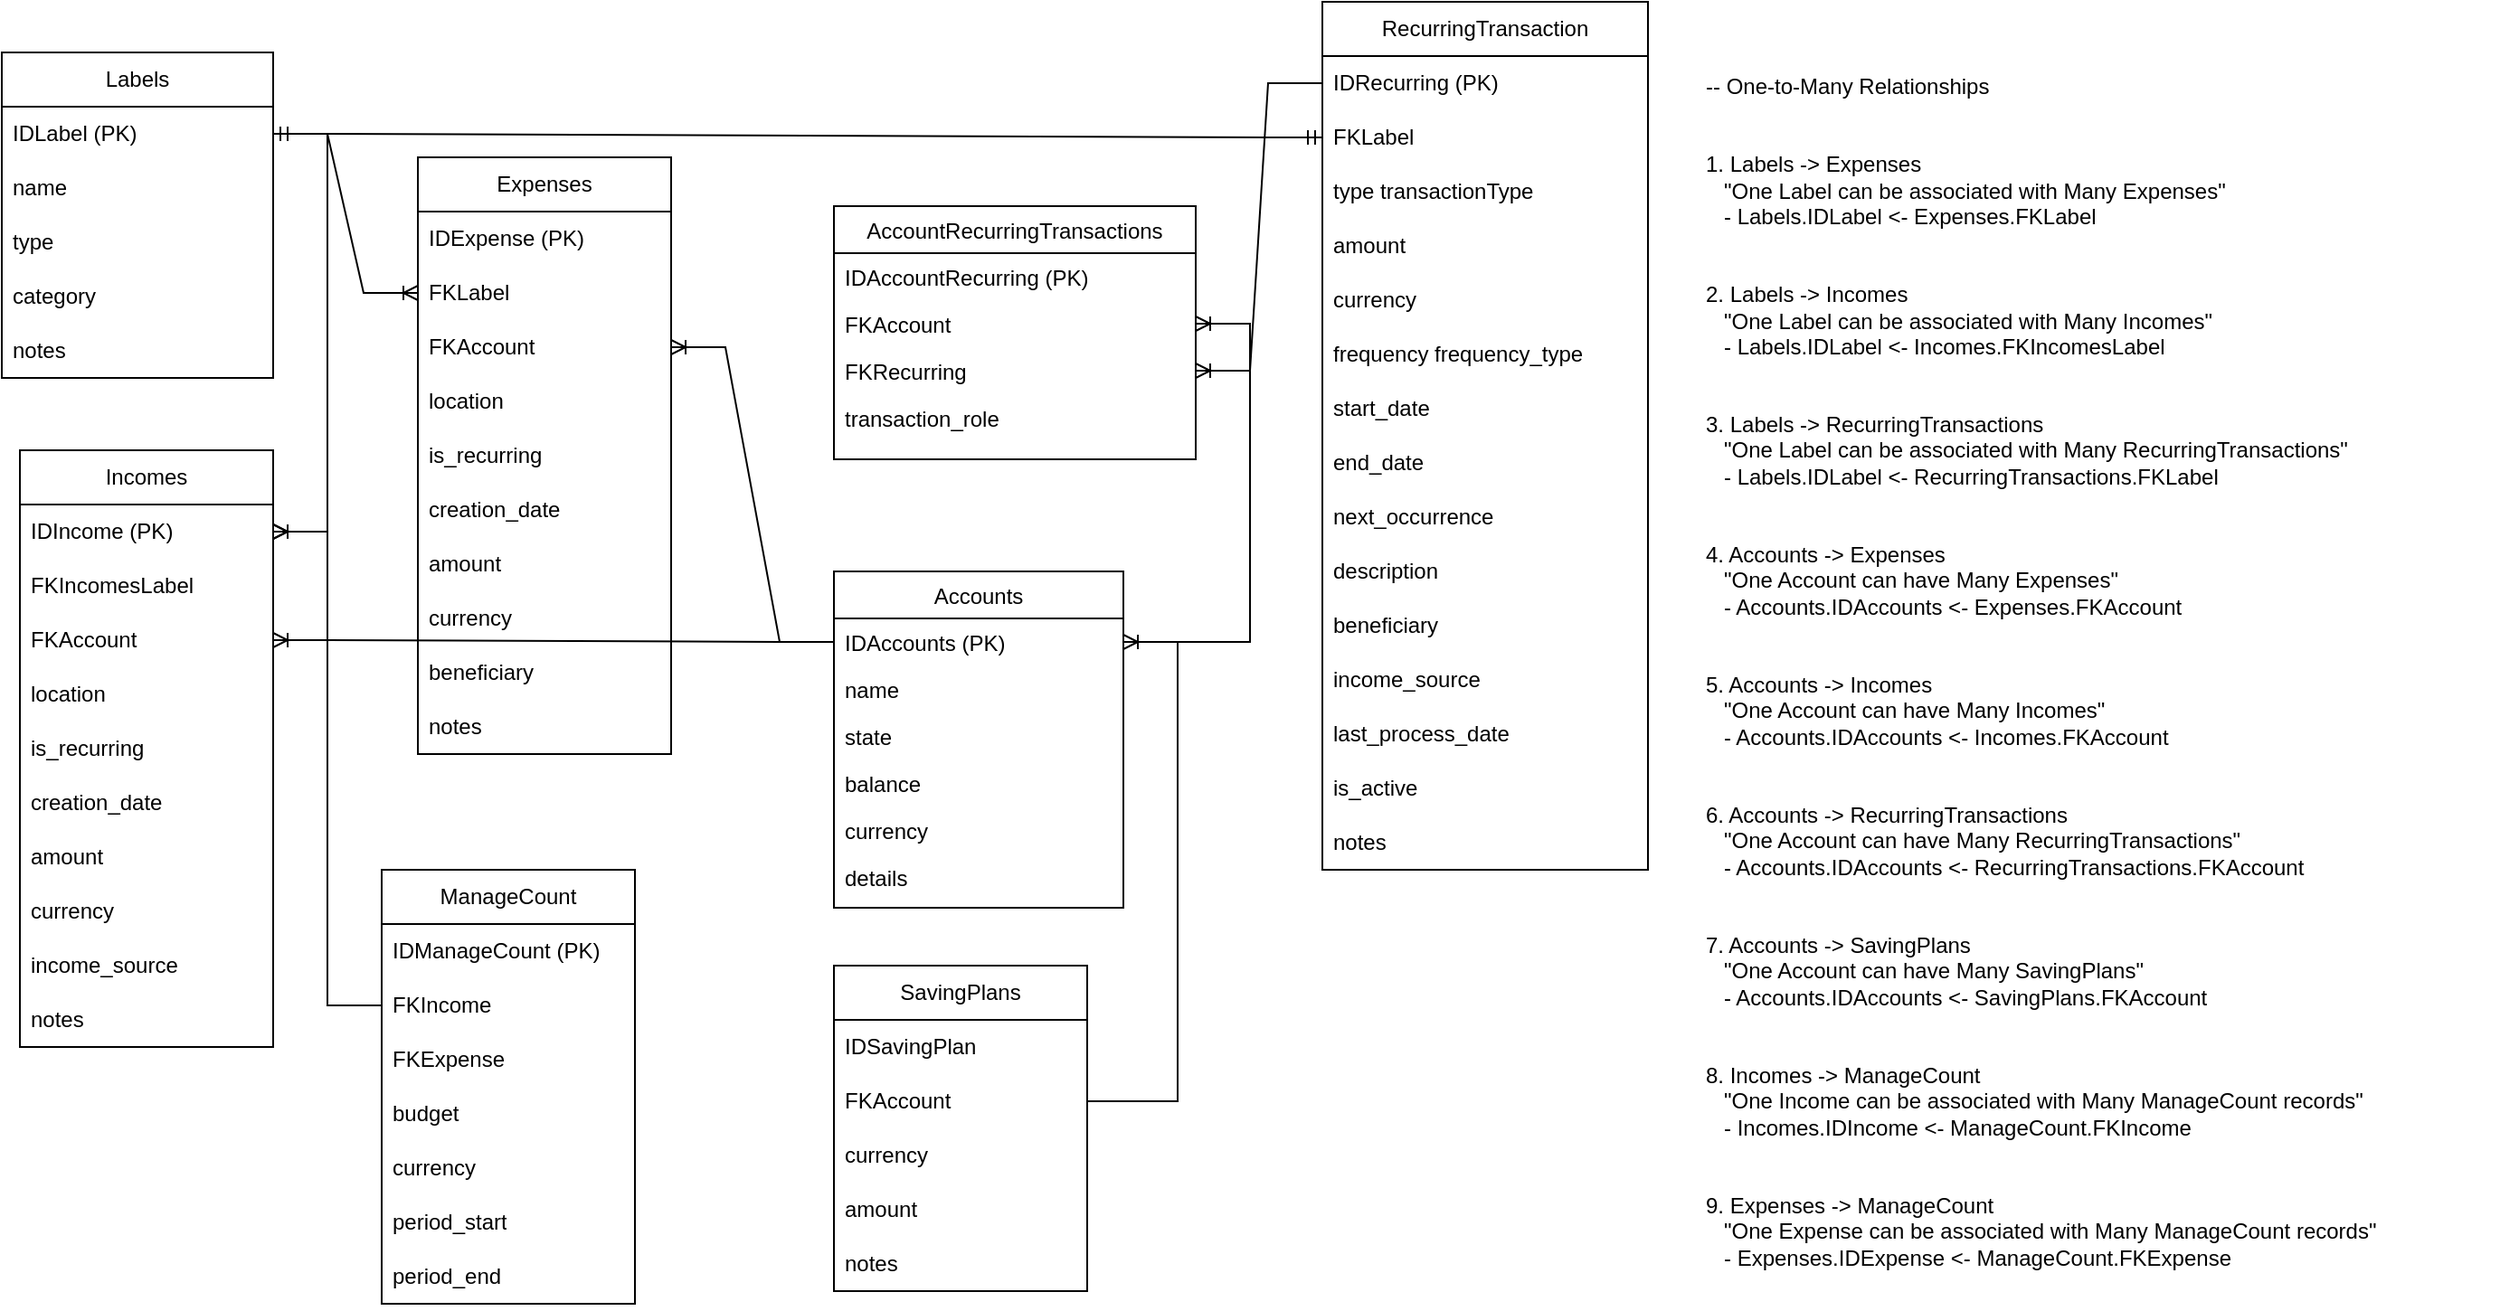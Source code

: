 <mxfile version="24.7.17">
  <diagram id="C5RBs43oDa-KdzZeNtuy" name="Page-1">
    <mxGraphModel dx="1050" dy="963" grid="1" gridSize="10" guides="1" tooltips="1" connect="1" arrows="1" fold="1" page="1" pageScale="1" pageWidth="827" pageHeight="1169" math="0" shadow="0">
      <root>
        <mxCell id="WIyWlLk6GJQsqaUBKTNV-0" />
        <mxCell id="WIyWlLk6GJQsqaUBKTNV-1" parent="WIyWlLk6GJQsqaUBKTNV-0" />
        <mxCell id="1YbCPaxNM7bPQYio5_s0-0" value="Accounts" style="swimlane;fontStyle=0;align=center;verticalAlign=top;childLayout=stackLayout;horizontal=1;startSize=26;horizontalStack=0;resizeParent=1;resizeLast=0;collapsible=1;marginBottom=0;rounded=0;shadow=0;strokeWidth=1;" parent="WIyWlLk6GJQsqaUBKTNV-1" vertex="1">
          <mxGeometry x="490" y="322" width="160" height="186" as="geometry">
            <mxRectangle x="550" y="140" width="160" height="26" as="alternateBounds" />
          </mxGeometry>
        </mxCell>
        <mxCell id="1YbCPaxNM7bPQYio5_s0-1" value="IDAccounts (PK)" style="text;align=left;verticalAlign=top;spacingLeft=4;spacingRight=4;overflow=hidden;rotatable=0;points=[[0,0.5],[1,0.5]];portConstraint=eastwest;" parent="1YbCPaxNM7bPQYio5_s0-0" vertex="1">
          <mxGeometry y="26" width="160" height="26" as="geometry" />
        </mxCell>
        <mxCell id="1YbCPaxNM7bPQYio5_s0-2" value="name &#xa;" style="text;align=left;verticalAlign=top;spacingLeft=4;spacingRight=4;overflow=hidden;rotatable=0;points=[[0,0.5],[1,0.5]];portConstraint=eastwest;rounded=0;shadow=0;html=0;" parent="1YbCPaxNM7bPQYio5_s0-0" vertex="1">
          <mxGeometry y="52" width="160" height="26" as="geometry" />
        </mxCell>
        <mxCell id="1YbCPaxNM7bPQYio5_s0-3" value="state&#xa;" style="text;align=left;verticalAlign=top;spacingLeft=4;spacingRight=4;overflow=hidden;rotatable=0;points=[[0,0.5],[1,0.5]];portConstraint=eastwest;rounded=0;shadow=0;html=0;" parent="1YbCPaxNM7bPQYio5_s0-0" vertex="1">
          <mxGeometry y="78" width="160" height="26" as="geometry" />
        </mxCell>
        <mxCell id="1YbCPaxNM7bPQYio5_s0-4" value="balance" style="text;align=left;verticalAlign=top;spacingLeft=4;spacingRight=4;overflow=hidden;rotatable=0;points=[[0,0.5],[1,0.5]];portConstraint=eastwest;rounded=0;shadow=0;html=0;" parent="1YbCPaxNM7bPQYio5_s0-0" vertex="1">
          <mxGeometry y="104" width="160" height="26" as="geometry" />
        </mxCell>
        <mxCell id="3QEHljotQlAHYrVk6Wl2-0" value="currency" style="text;align=left;verticalAlign=top;spacingLeft=4;spacingRight=4;overflow=hidden;rotatable=0;points=[[0,0.5],[1,0.5]];portConstraint=eastwest;rounded=0;shadow=0;html=0;" parent="1YbCPaxNM7bPQYio5_s0-0" vertex="1">
          <mxGeometry y="130" width="160" height="26" as="geometry" />
        </mxCell>
        <mxCell id="4RHwShiR7qq2Up3_-nGT-5" value="details" style="text;align=left;verticalAlign=top;spacingLeft=4;spacingRight=4;overflow=hidden;rotatable=0;points=[[0,0.5],[1,0.5]];portConstraint=eastwest;rounded=0;shadow=0;html=0;" parent="1YbCPaxNM7bPQYio5_s0-0" vertex="1">
          <mxGeometry y="156" width="160" height="30" as="geometry" />
        </mxCell>
        <mxCell id="1YbCPaxNM7bPQYio5_s0-28" value="Incomes" style="swimlane;fontStyle=0;childLayout=stackLayout;horizontal=1;startSize=30;horizontalStack=0;resizeParent=1;resizeParentMax=0;resizeLast=0;collapsible=1;marginBottom=0;whiteSpace=wrap;html=1;" parent="WIyWlLk6GJQsqaUBKTNV-1" vertex="1">
          <mxGeometry x="40" y="255" width="140" height="330" as="geometry" />
        </mxCell>
        <mxCell id="1YbCPaxNM7bPQYio5_s0-29" value="IDIncome (PK)" style="text;strokeColor=none;fillColor=none;align=left;verticalAlign=middle;spacingLeft=4;spacingRight=4;overflow=hidden;points=[[0,0.5],[1,0.5]];portConstraint=eastwest;rotatable=0;whiteSpace=wrap;html=1;" parent="1YbCPaxNM7bPQYio5_s0-28" vertex="1">
          <mxGeometry y="30" width="140" height="30" as="geometry" />
        </mxCell>
        <mxCell id="1YbCPaxNM7bPQYio5_s0-30" value="FKIncomesLabel" style="text;strokeColor=none;fillColor=none;align=left;verticalAlign=middle;spacingLeft=4;spacingRight=4;overflow=hidden;points=[[0,0.5],[1,0.5]];portConstraint=eastwest;rotatable=0;whiteSpace=wrap;html=1;" parent="1YbCPaxNM7bPQYio5_s0-28" vertex="1">
          <mxGeometry y="60" width="140" height="30" as="geometry" />
        </mxCell>
        <mxCell id="4RHwShiR7qq2Up3_-nGT-43" value="FKAccount" style="text;strokeColor=none;fillColor=none;align=left;verticalAlign=middle;spacingLeft=4;spacingRight=4;overflow=hidden;points=[[0,0.5],[1,0.5]];portConstraint=eastwest;rotatable=0;whiteSpace=wrap;html=1;" parent="1YbCPaxNM7bPQYio5_s0-28" vertex="1">
          <mxGeometry y="90" width="140" height="30" as="geometry" />
        </mxCell>
        <mxCell id="3QEHljotQlAHYrVk6Wl2-8" value="location" style="text;strokeColor=none;fillColor=none;align=left;verticalAlign=middle;spacingLeft=4;spacingRight=4;overflow=hidden;points=[[0,0.5],[1,0.5]];portConstraint=eastwest;rotatable=0;whiteSpace=wrap;html=1;" parent="1YbCPaxNM7bPQYio5_s0-28" vertex="1">
          <mxGeometry y="120" width="140" height="30" as="geometry" />
        </mxCell>
        <mxCell id="3QEHljotQlAHYrVk6Wl2-7" value="is_recurring" style="text;strokeColor=none;fillColor=none;align=left;verticalAlign=middle;spacingLeft=4;spacingRight=4;overflow=hidden;points=[[0,0.5],[1,0.5]];portConstraint=eastwest;rotatable=0;whiteSpace=wrap;html=1;" parent="1YbCPaxNM7bPQYio5_s0-28" vertex="1">
          <mxGeometry y="150" width="140" height="30" as="geometry" />
        </mxCell>
        <mxCell id="3QEHljotQlAHYrVk6Wl2-6" value="creation_date" style="text;strokeColor=none;fillColor=none;align=left;verticalAlign=middle;spacingLeft=4;spacingRight=4;overflow=hidden;points=[[0,0.5],[1,0.5]];portConstraint=eastwest;rotatable=0;whiteSpace=wrap;html=1;" parent="1YbCPaxNM7bPQYio5_s0-28" vertex="1">
          <mxGeometry y="180" width="140" height="30" as="geometry" />
        </mxCell>
        <mxCell id="3QEHljotQlAHYrVk6Wl2-5" value="amount" style="text;strokeColor=none;fillColor=none;align=left;verticalAlign=middle;spacingLeft=4;spacingRight=4;overflow=hidden;points=[[0,0.5],[1,0.5]];portConstraint=eastwest;rotatable=0;whiteSpace=wrap;html=1;" parent="1YbCPaxNM7bPQYio5_s0-28" vertex="1">
          <mxGeometry y="210" width="140" height="30" as="geometry" />
        </mxCell>
        <mxCell id="wKaTw_7jVbPAjshS05BE-5" value="currency" style="text;strokeColor=none;fillColor=none;align=left;verticalAlign=middle;spacingLeft=4;spacingRight=4;overflow=hidden;points=[[0,0.5],[1,0.5]];portConstraint=eastwest;rotatable=0;whiteSpace=wrap;html=1;" parent="1YbCPaxNM7bPQYio5_s0-28" vertex="1">
          <mxGeometry y="240" width="140" height="30" as="geometry" />
        </mxCell>
        <mxCell id="4RHwShiR7qq2Up3_-nGT-36" value="income_source" style="text;strokeColor=none;fillColor=none;align=left;verticalAlign=middle;spacingLeft=4;spacingRight=4;overflow=hidden;points=[[0,0.5],[1,0.5]];portConstraint=eastwest;rotatable=0;whiteSpace=wrap;html=1;" parent="1YbCPaxNM7bPQYio5_s0-28" vertex="1">
          <mxGeometry y="270" width="140" height="30" as="geometry" />
        </mxCell>
        <mxCell id="4RHwShiR7qq2Up3_-nGT-19" value="notes" style="text;strokeColor=none;fillColor=none;align=left;verticalAlign=middle;spacingLeft=4;spacingRight=4;overflow=hidden;points=[[0,0.5],[1,0.5]];portConstraint=eastwest;rotatable=0;whiteSpace=wrap;html=1;" parent="1YbCPaxNM7bPQYio5_s0-28" vertex="1">
          <mxGeometry y="300" width="140" height="30" as="geometry" />
        </mxCell>
        <mxCell id="1YbCPaxNM7bPQYio5_s0-36" value="SavingPlans" style="swimlane;fontStyle=0;childLayout=stackLayout;horizontal=1;startSize=30;horizontalStack=0;resizeParent=1;resizeParentMax=0;resizeLast=0;collapsible=1;marginBottom=0;whiteSpace=wrap;html=1;" parent="WIyWlLk6GJQsqaUBKTNV-1" vertex="1">
          <mxGeometry x="490" y="540" width="140" height="180" as="geometry" />
        </mxCell>
        <mxCell id="1YbCPaxNM7bPQYio5_s0-37" value="IDSavingPlan" style="text;strokeColor=none;fillColor=none;align=left;verticalAlign=middle;spacingLeft=4;spacingRight=4;overflow=hidden;points=[[0,0.5],[1,0.5]];portConstraint=eastwest;rotatable=0;whiteSpace=wrap;html=1;" parent="1YbCPaxNM7bPQYio5_s0-36" vertex="1">
          <mxGeometry y="30" width="140" height="30" as="geometry" />
        </mxCell>
        <mxCell id="1YbCPaxNM7bPQYio5_s0-38" value="FKAccount" style="text;strokeColor=none;fillColor=none;align=left;verticalAlign=middle;spacingLeft=4;spacingRight=4;overflow=hidden;points=[[0,0.5],[1,0.5]];portConstraint=eastwest;rotatable=0;whiteSpace=wrap;html=1;" parent="1YbCPaxNM7bPQYio5_s0-36" vertex="1">
          <mxGeometry y="60" width="140" height="30" as="geometry" />
        </mxCell>
        <mxCell id="wKaTw_7jVbPAjshS05BE-4" value="currency" style="text;strokeColor=none;fillColor=none;align=left;verticalAlign=middle;spacingLeft=4;spacingRight=4;overflow=hidden;points=[[0,0.5],[1,0.5]];portConstraint=eastwest;rotatable=0;whiteSpace=wrap;html=1;" parent="1YbCPaxNM7bPQYio5_s0-36" vertex="1">
          <mxGeometry y="90" width="140" height="30" as="geometry" />
        </mxCell>
        <mxCell id="1YbCPaxNM7bPQYio5_s0-39" value="amount" style="text;strokeColor=none;fillColor=none;align=left;verticalAlign=middle;spacingLeft=4;spacingRight=4;overflow=hidden;points=[[0,0.5],[1,0.5]];portConstraint=eastwest;rotatable=0;whiteSpace=wrap;html=1;" parent="1YbCPaxNM7bPQYio5_s0-36" vertex="1">
          <mxGeometry y="120" width="140" height="30" as="geometry" />
        </mxCell>
        <mxCell id="4RHwShiR7qq2Up3_-nGT-25" value="notes" style="text;strokeColor=none;fillColor=none;align=left;verticalAlign=middle;spacingLeft=4;spacingRight=4;overflow=hidden;points=[[0,0.5],[1,0.5]];portConstraint=eastwest;rotatable=0;whiteSpace=wrap;html=1;" parent="1YbCPaxNM7bPQYio5_s0-36" vertex="1">
          <mxGeometry y="150" width="140" height="30" as="geometry" />
        </mxCell>
        <mxCell id="1YbCPaxNM7bPQYio5_s0-41" value="ManageCount" style="swimlane;fontStyle=0;childLayout=stackLayout;horizontal=1;startSize=30;horizontalStack=0;resizeParent=1;resizeParentMax=0;resizeLast=0;collapsible=1;marginBottom=0;whiteSpace=wrap;html=1;" parent="WIyWlLk6GJQsqaUBKTNV-1" vertex="1">
          <mxGeometry x="240" y="487" width="140" height="240" as="geometry" />
        </mxCell>
        <mxCell id="4RHwShiR7qq2Up3_-nGT-37" value="IDManageCount (PK)" style="text;strokeColor=none;fillColor=none;align=left;verticalAlign=middle;spacingLeft=4;spacingRight=4;overflow=hidden;points=[[0,0.5],[1,0.5]];portConstraint=eastwest;rotatable=0;whiteSpace=wrap;html=1;" parent="1YbCPaxNM7bPQYio5_s0-41" vertex="1">
          <mxGeometry y="30" width="140" height="30" as="geometry" />
        </mxCell>
        <mxCell id="1YbCPaxNM7bPQYio5_s0-42" value="FKIncome" style="text;strokeColor=none;fillColor=none;align=left;verticalAlign=middle;spacingLeft=4;spacingRight=4;overflow=hidden;points=[[0,0.5],[1,0.5]];portConstraint=eastwest;rotatable=0;whiteSpace=wrap;html=1;" parent="1YbCPaxNM7bPQYio5_s0-41" vertex="1">
          <mxGeometry y="60" width="140" height="30" as="geometry" />
        </mxCell>
        <mxCell id="1YbCPaxNM7bPQYio5_s0-43" value="FKExpense" style="text;strokeColor=none;fillColor=none;align=left;verticalAlign=middle;spacingLeft=4;spacingRight=4;overflow=hidden;points=[[0,0.5],[1,0.5]];portConstraint=eastwest;rotatable=0;whiteSpace=wrap;html=1;" parent="1YbCPaxNM7bPQYio5_s0-41" vertex="1">
          <mxGeometry y="90" width="140" height="30" as="geometry" />
        </mxCell>
        <mxCell id="1YbCPaxNM7bPQYio5_s0-44" value="budget" style="text;strokeColor=none;fillColor=none;align=left;verticalAlign=middle;spacingLeft=4;spacingRight=4;overflow=hidden;points=[[0,0.5],[1,0.5]];portConstraint=eastwest;rotatable=0;whiteSpace=wrap;html=1;" parent="1YbCPaxNM7bPQYio5_s0-41" vertex="1">
          <mxGeometry y="120" width="140" height="30" as="geometry" />
        </mxCell>
        <mxCell id="wKaTw_7jVbPAjshS05BE-3" value="currency" style="text;strokeColor=none;fillColor=none;align=left;verticalAlign=middle;spacingLeft=4;spacingRight=4;overflow=hidden;points=[[0,0.5],[1,0.5]];portConstraint=eastwest;rotatable=0;whiteSpace=wrap;html=1;" parent="1YbCPaxNM7bPQYio5_s0-41" vertex="1">
          <mxGeometry y="150" width="140" height="30" as="geometry" />
        </mxCell>
        <mxCell id="3QEHljotQlAHYrVk6Wl2-3" value="period_start" style="text;strokeColor=none;fillColor=none;align=left;verticalAlign=middle;spacingLeft=4;spacingRight=4;overflow=hidden;points=[[0,0.5],[1,0.5]];portConstraint=eastwest;rotatable=0;whiteSpace=wrap;html=1;" parent="1YbCPaxNM7bPQYio5_s0-41" vertex="1">
          <mxGeometry y="180" width="140" height="30" as="geometry" />
        </mxCell>
        <mxCell id="3QEHljotQlAHYrVk6Wl2-4" value="period_end" style="text;strokeColor=none;fillColor=none;align=left;verticalAlign=middle;spacingLeft=4;spacingRight=4;overflow=hidden;points=[[0,0.5],[1,0.5]];portConstraint=eastwest;rotatable=0;whiteSpace=wrap;html=1;" parent="1YbCPaxNM7bPQYio5_s0-41" vertex="1">
          <mxGeometry y="210" width="140" height="30" as="geometry" />
        </mxCell>
        <mxCell id="4RHwShiR7qq2Up3_-nGT-9" value="Labels" style="swimlane;fontStyle=0;childLayout=stackLayout;horizontal=1;startSize=30;horizontalStack=0;resizeParent=1;resizeParentMax=0;resizeLast=0;collapsible=1;marginBottom=0;whiteSpace=wrap;html=1;" parent="WIyWlLk6GJQsqaUBKTNV-1" vertex="1">
          <mxGeometry x="30" y="35" width="150" height="180" as="geometry" />
        </mxCell>
        <mxCell id="4RHwShiR7qq2Up3_-nGT-10" value="IDLabel (PK)" style="text;strokeColor=none;fillColor=none;align=left;verticalAlign=middle;spacingLeft=4;spacingRight=4;overflow=hidden;points=[[0,0.5],[1,0.5]];portConstraint=eastwest;rotatable=0;whiteSpace=wrap;html=1;" parent="4RHwShiR7qq2Up3_-nGT-9" vertex="1">
          <mxGeometry y="30" width="150" height="30" as="geometry" />
        </mxCell>
        <mxCell id="4RHwShiR7qq2Up3_-nGT-11" value="name" style="text;strokeColor=none;fillColor=none;align=left;verticalAlign=middle;spacingLeft=4;spacingRight=4;overflow=hidden;points=[[0,0.5],[1,0.5]];portConstraint=eastwest;rotatable=0;whiteSpace=wrap;html=1;" parent="4RHwShiR7qq2Up3_-nGT-9" vertex="1">
          <mxGeometry y="60" width="150" height="30" as="geometry" />
        </mxCell>
        <mxCell id="wKaTw_7jVbPAjshS05BE-0" value="type" style="text;strokeColor=none;fillColor=none;align=left;verticalAlign=middle;spacingLeft=4;spacingRight=4;overflow=hidden;points=[[0,0.5],[1,0.5]];portConstraint=eastwest;rotatable=0;whiteSpace=wrap;html=1;" parent="4RHwShiR7qq2Up3_-nGT-9" vertex="1">
          <mxGeometry y="90" width="150" height="30" as="geometry" />
        </mxCell>
        <mxCell id="wKaTw_7jVbPAjshS05BE-1" value="category" style="text;strokeColor=none;fillColor=none;align=left;verticalAlign=middle;spacingLeft=4;spacingRight=4;overflow=hidden;points=[[0,0.5],[1,0.5]];portConstraint=eastwest;rotatable=0;whiteSpace=wrap;html=1;" parent="4RHwShiR7qq2Up3_-nGT-9" vertex="1">
          <mxGeometry y="120" width="150" height="30" as="geometry" />
        </mxCell>
        <mxCell id="4RHwShiR7qq2Up3_-nGT-12" value="notes" style="text;strokeColor=none;fillColor=none;align=left;verticalAlign=middle;spacingLeft=4;spacingRight=4;overflow=hidden;points=[[0,0.5],[1,0.5]];portConstraint=eastwest;rotatable=0;whiteSpace=wrap;html=1;" parent="4RHwShiR7qq2Up3_-nGT-9" vertex="1">
          <mxGeometry y="150" width="150" height="30" as="geometry" />
        </mxCell>
        <mxCell id="4RHwShiR7qq2Up3_-nGT-26" value="Expenses" style="swimlane;fontStyle=0;childLayout=stackLayout;horizontal=1;startSize=30;horizontalStack=0;resizeParent=1;resizeParentMax=0;resizeLast=0;collapsible=1;marginBottom=0;whiteSpace=wrap;html=1;" parent="WIyWlLk6GJQsqaUBKTNV-1" vertex="1">
          <mxGeometry x="260" y="93" width="140" height="330" as="geometry" />
        </mxCell>
        <mxCell id="4RHwShiR7qq2Up3_-nGT-27" value="IDExpense (PK)" style="text;strokeColor=none;fillColor=none;align=left;verticalAlign=middle;spacingLeft=4;spacingRight=4;overflow=hidden;points=[[0,0.5],[1,0.5]];portConstraint=eastwest;rotatable=0;whiteSpace=wrap;html=1;" parent="4RHwShiR7qq2Up3_-nGT-26" vertex="1">
          <mxGeometry y="30" width="140" height="30" as="geometry" />
        </mxCell>
        <mxCell id="4RHwShiR7qq2Up3_-nGT-28" value="FKLabel" style="text;strokeColor=none;fillColor=none;align=left;verticalAlign=middle;spacingLeft=4;spacingRight=4;overflow=hidden;points=[[0,0.5],[1,0.5]];portConstraint=eastwest;rotatable=0;whiteSpace=wrap;html=1;" parent="4RHwShiR7qq2Up3_-nGT-26" vertex="1">
          <mxGeometry y="60" width="140" height="30" as="geometry" />
        </mxCell>
        <mxCell id="4RHwShiR7qq2Up3_-nGT-44" value="FKAccount" style="text;strokeColor=none;fillColor=none;align=left;verticalAlign=middle;spacingLeft=4;spacingRight=4;overflow=hidden;points=[[0,0.5],[1,0.5]];portConstraint=eastwest;rotatable=0;whiteSpace=wrap;html=1;" parent="4RHwShiR7qq2Up3_-nGT-26" vertex="1">
          <mxGeometry y="90" width="140" height="30" as="geometry" />
        </mxCell>
        <mxCell id="4RHwShiR7qq2Up3_-nGT-33" value="location" style="text;strokeColor=none;fillColor=none;align=left;verticalAlign=middle;spacingLeft=4;spacingRight=4;overflow=hidden;points=[[0,0.5],[1,0.5]];portConstraint=eastwest;rotatable=0;whiteSpace=wrap;html=1;" parent="4RHwShiR7qq2Up3_-nGT-26" vertex="1">
          <mxGeometry y="120" width="140" height="30" as="geometry" />
        </mxCell>
        <mxCell id="4RHwShiR7qq2Up3_-nGT-31" value="is_recurring" style="text;strokeColor=none;fillColor=none;align=left;verticalAlign=middle;spacingLeft=4;spacingRight=4;overflow=hidden;points=[[0,0.5],[1,0.5]];portConstraint=eastwest;rotatable=0;whiteSpace=wrap;html=1;" parent="4RHwShiR7qq2Up3_-nGT-26" vertex="1">
          <mxGeometry y="150" width="140" height="30" as="geometry" />
        </mxCell>
        <mxCell id="4RHwShiR7qq2Up3_-nGT-30" value="creation_date" style="text;strokeColor=none;fillColor=none;align=left;verticalAlign=middle;spacingLeft=4;spacingRight=4;overflow=hidden;points=[[0,0.5],[1,0.5]];portConstraint=eastwest;rotatable=0;whiteSpace=wrap;html=1;" parent="4RHwShiR7qq2Up3_-nGT-26" vertex="1">
          <mxGeometry y="180" width="140" height="30" as="geometry" />
        </mxCell>
        <mxCell id="4RHwShiR7qq2Up3_-nGT-29" value="amount" style="text;strokeColor=none;fillColor=none;align=left;verticalAlign=middle;spacingLeft=4;spacingRight=4;overflow=hidden;points=[[0,0.5],[1,0.5]];portConstraint=eastwest;rotatable=0;whiteSpace=wrap;html=1;" parent="4RHwShiR7qq2Up3_-nGT-26" vertex="1">
          <mxGeometry y="210" width="140" height="30" as="geometry" />
        </mxCell>
        <mxCell id="wKaTw_7jVbPAjshS05BE-6" value="currency" style="text;strokeColor=none;fillColor=none;align=left;verticalAlign=middle;spacingLeft=4;spacingRight=4;overflow=hidden;points=[[0,0.5],[1,0.5]];portConstraint=eastwest;rotatable=0;whiteSpace=wrap;html=1;" parent="4RHwShiR7qq2Up3_-nGT-26" vertex="1">
          <mxGeometry y="240" width="140" height="30" as="geometry" />
        </mxCell>
        <mxCell id="4RHwShiR7qq2Up3_-nGT-34" value="beneficiary" style="text;strokeColor=none;fillColor=none;align=left;verticalAlign=middle;spacingLeft=4;spacingRight=4;overflow=hidden;points=[[0,0.5],[1,0.5]];portConstraint=eastwest;rotatable=0;whiteSpace=wrap;html=1;" parent="4RHwShiR7qq2Up3_-nGT-26" vertex="1">
          <mxGeometry y="270" width="140" height="30" as="geometry" />
        </mxCell>
        <mxCell id="4RHwShiR7qq2Up3_-nGT-32" value="notes" style="text;strokeColor=none;fillColor=none;align=left;verticalAlign=middle;spacingLeft=4;spacingRight=4;overflow=hidden;points=[[0,0.5],[1,0.5]];portConstraint=eastwest;rotatable=0;whiteSpace=wrap;html=1;" parent="4RHwShiR7qq2Up3_-nGT-26" vertex="1">
          <mxGeometry y="300" width="140" height="30" as="geometry" />
        </mxCell>
        <mxCell id="3QEHljotQlAHYrVk6Wl2-1" value="" style="edgeStyle=entityRelationEdgeStyle;fontSize=12;html=1;endArrow=ERoneToMany;rounded=0;" parent="WIyWlLk6GJQsqaUBKTNV-1" source="4RHwShiR7qq2Up3_-nGT-10" target="1YbCPaxNM7bPQYio5_s0-29" edge="1">
          <mxGeometry width="100" height="100" relative="1" as="geometry">
            <mxPoint x="310" y="160" as="sourcePoint" />
            <mxPoint x="410" y="60" as="targetPoint" />
            <Array as="points">
              <mxPoint x="70" y="210" />
              <mxPoint x="190" y="180" />
            </Array>
          </mxGeometry>
        </mxCell>
        <mxCell id="3QEHljotQlAHYrVk6Wl2-2" value="" style="edgeStyle=entityRelationEdgeStyle;fontSize=12;html=1;endArrow=ERoneToMany;rounded=0;" parent="WIyWlLk6GJQsqaUBKTNV-1" source="4RHwShiR7qq2Up3_-nGT-10" target="4RHwShiR7qq2Up3_-nGT-28" edge="1">
          <mxGeometry width="100" height="100" relative="1" as="geometry">
            <mxPoint x="190" y="75" as="sourcePoint" />
            <mxPoint x="190" y="305" as="targetPoint" />
            <Array as="points">
              <mxPoint x="80" y="220" />
              <mxPoint x="200" y="190" />
            </Array>
          </mxGeometry>
        </mxCell>
        <mxCell id="3QEHljotQlAHYrVk6Wl2-9" value="" style="edgeStyle=entityRelationEdgeStyle;fontSize=12;html=1;endArrow=ERoneToMany;rounded=0;" parent="WIyWlLk6GJQsqaUBKTNV-1" source="1YbCPaxNM7bPQYio5_s0-42" target="1YbCPaxNM7bPQYio5_s0-29" edge="1">
          <mxGeometry width="100" height="100" relative="1" as="geometry">
            <mxPoint x="190" y="75" as="sourcePoint" />
            <mxPoint x="220" y="370" as="targetPoint" />
            <Array as="points">
              <mxPoint x="80" y="220" />
              <mxPoint x="200" y="190" />
            </Array>
          </mxGeometry>
        </mxCell>
        <mxCell id="3QEHljotQlAHYrVk6Wl2-10" value="" style="edgeStyle=entityRelationEdgeStyle;fontSize=12;html=1;endArrow=ERoneToMany;rounded=0;" parent="WIyWlLk6GJQsqaUBKTNV-1" source="1YbCPaxNM7bPQYio5_s0-1" target="4RHwShiR7qq2Up3_-nGT-44" edge="1">
          <mxGeometry width="100" height="100" relative="1" as="geometry">
            <mxPoint x="440" y="350" as="sourcePoint" />
            <mxPoint x="490" y="470" as="targetPoint" />
            <Array as="points">
              <mxPoint x="340" y="505" />
              <mxPoint x="460" y="475" />
            </Array>
          </mxGeometry>
        </mxCell>
        <mxCell id="3QEHljotQlAHYrVk6Wl2-11" value="" style="edgeStyle=entityRelationEdgeStyle;fontSize=12;html=1;endArrow=ERoneToMany;rounded=0;" parent="WIyWlLk6GJQsqaUBKTNV-1" source="1YbCPaxNM7bPQYio5_s0-1" target="4RHwShiR7qq2Up3_-nGT-43" edge="1">
          <mxGeometry width="100" height="100" relative="1" as="geometry">
            <mxPoint x="460" y="414" as="sourcePoint" />
            <mxPoint x="400" y="400" as="targetPoint" />
            <Array as="points">
              <mxPoint x="340" y="780" />
              <mxPoint x="460" y="750" />
            </Array>
          </mxGeometry>
        </mxCell>
        <mxCell id="3QEHljotQlAHYrVk6Wl2-12" value="" style="edgeStyle=entityRelationEdgeStyle;fontSize=12;html=1;endArrow=ERoneToMany;rounded=0;" parent="WIyWlLk6GJQsqaUBKTNV-1" source="1YbCPaxNM7bPQYio5_s0-38" target="1YbCPaxNM7bPQYio5_s0-1" edge="1">
          <mxGeometry width="100" height="100" relative="1" as="geometry">
            <mxPoint x="610" y="755" as="sourcePoint" />
            <mxPoint x="70" y="530" as="targetPoint" />
            <Array as="points">
              <mxPoint x="230" y="955" />
              <mxPoint x="276" y="760" />
              <mxPoint x="350" y="925" />
              <mxPoint x="266" y="490" />
            </Array>
          </mxGeometry>
        </mxCell>
        <mxCell id="XbJ45YriSXQ-oVxpC0Ax-0" value="RecurringTransaction" style="swimlane;fontStyle=0;childLayout=stackLayout;horizontal=1;startSize=30;horizontalStack=0;resizeParent=1;resizeParentMax=0;resizeLast=0;collapsible=1;marginBottom=0;whiteSpace=wrap;html=1;" parent="WIyWlLk6GJQsqaUBKTNV-1" vertex="1">
          <mxGeometry x="760" y="7" width="180" height="480" as="geometry" />
        </mxCell>
        <mxCell id="XbJ45YriSXQ-oVxpC0Ax-1" value="IDRecurring (PK)" style="text;strokeColor=none;fillColor=none;align=left;verticalAlign=middle;spacingLeft=4;spacingRight=4;overflow=hidden;points=[[0,0.5],[1,0.5]];portConstraint=eastwest;rotatable=0;whiteSpace=wrap;html=1;" parent="XbJ45YriSXQ-oVxpC0Ax-0" vertex="1">
          <mxGeometry y="30" width="180" height="30" as="geometry" />
        </mxCell>
        <mxCell id="XbJ45YriSXQ-oVxpC0Ax-3" value="FKLabel" style="text;strokeColor=none;fillColor=none;align=left;verticalAlign=middle;spacingLeft=4;spacingRight=4;overflow=hidden;points=[[0,0.5],[1,0.5]];portConstraint=eastwest;rotatable=0;whiteSpace=wrap;html=1;" parent="XbJ45YriSXQ-oVxpC0Ax-0" vertex="1">
          <mxGeometry y="60" width="180" height="30" as="geometry" />
        </mxCell>
        <mxCell id="XbJ45YriSXQ-oVxpC0Ax-5" value="type transactionType" style="text;strokeColor=none;fillColor=none;align=left;verticalAlign=middle;spacingLeft=4;spacingRight=4;overflow=hidden;points=[[0,0.5],[1,0.5]];portConstraint=eastwest;rotatable=0;whiteSpace=wrap;html=1;" parent="XbJ45YriSXQ-oVxpC0Ax-0" vertex="1">
          <mxGeometry y="90" width="180" height="30" as="geometry" />
        </mxCell>
        <mxCell id="XbJ45YriSXQ-oVxpC0Ax-6" value="amount" style="text;strokeColor=none;fillColor=none;align=left;verticalAlign=middle;spacingLeft=4;spacingRight=4;overflow=hidden;points=[[0,0.5],[1,0.5]];portConstraint=eastwest;rotatable=0;whiteSpace=wrap;html=1;" parent="XbJ45YriSXQ-oVxpC0Ax-0" vertex="1">
          <mxGeometry y="120" width="180" height="30" as="geometry" />
        </mxCell>
        <mxCell id="XbJ45YriSXQ-oVxpC0Ax-7" value="currency" style="text;strokeColor=none;fillColor=none;align=left;verticalAlign=middle;spacingLeft=4;spacingRight=4;overflow=hidden;points=[[0,0.5],[1,0.5]];portConstraint=eastwest;rotatable=0;whiteSpace=wrap;html=1;" parent="XbJ45YriSXQ-oVxpC0Ax-0" vertex="1">
          <mxGeometry y="150" width="180" height="30" as="geometry" />
        </mxCell>
        <mxCell id="XbJ45YriSXQ-oVxpC0Ax-8" value="frequency frequency_type" style="text;strokeColor=none;fillColor=none;align=left;verticalAlign=middle;spacingLeft=4;spacingRight=4;overflow=hidden;points=[[0,0.5],[1,0.5]];portConstraint=eastwest;rotatable=0;whiteSpace=wrap;html=1;" parent="XbJ45YriSXQ-oVxpC0Ax-0" vertex="1">
          <mxGeometry y="180" width="180" height="30" as="geometry" />
        </mxCell>
        <mxCell id="XbJ45YriSXQ-oVxpC0Ax-9" value="start_date" style="text;strokeColor=none;fillColor=none;align=left;verticalAlign=middle;spacingLeft=4;spacingRight=4;overflow=hidden;points=[[0,0.5],[1,0.5]];portConstraint=eastwest;rotatable=0;whiteSpace=wrap;html=1;" parent="XbJ45YriSXQ-oVxpC0Ax-0" vertex="1">
          <mxGeometry y="210" width="180" height="30" as="geometry" />
        </mxCell>
        <mxCell id="XbJ45YriSXQ-oVxpC0Ax-10" value="end_date" style="text;strokeColor=none;fillColor=none;align=left;verticalAlign=middle;spacingLeft=4;spacingRight=4;overflow=hidden;points=[[0,0.5],[1,0.5]];portConstraint=eastwest;rotatable=0;whiteSpace=wrap;html=1;" parent="XbJ45YriSXQ-oVxpC0Ax-0" vertex="1">
          <mxGeometry y="240" width="180" height="30" as="geometry" />
        </mxCell>
        <mxCell id="XbJ45YriSXQ-oVxpC0Ax-11" value="next_occurrence" style="text;strokeColor=none;fillColor=none;align=left;verticalAlign=middle;spacingLeft=4;spacingRight=4;overflow=hidden;points=[[0,0.5],[1,0.5]];portConstraint=eastwest;rotatable=0;whiteSpace=wrap;html=1;" parent="XbJ45YriSXQ-oVxpC0Ax-0" vertex="1">
          <mxGeometry y="270" width="180" height="30" as="geometry" />
        </mxCell>
        <mxCell id="XbJ45YriSXQ-oVxpC0Ax-12" value="description" style="text;strokeColor=none;fillColor=none;align=left;verticalAlign=middle;spacingLeft=4;spacingRight=4;overflow=hidden;points=[[0,0.5],[1,0.5]];portConstraint=eastwest;rotatable=0;whiteSpace=wrap;html=1;" parent="XbJ45YriSXQ-oVxpC0Ax-0" vertex="1">
          <mxGeometry y="300" width="180" height="30" as="geometry" />
        </mxCell>
        <mxCell id="XbJ45YriSXQ-oVxpC0Ax-13" value="beneficiary" style="text;strokeColor=none;fillColor=none;align=left;verticalAlign=middle;spacingLeft=4;spacingRight=4;overflow=hidden;points=[[0,0.5],[1,0.5]];portConstraint=eastwest;rotatable=0;whiteSpace=wrap;html=1;" parent="XbJ45YriSXQ-oVxpC0Ax-0" vertex="1">
          <mxGeometry y="330" width="180" height="30" as="geometry" />
        </mxCell>
        <mxCell id="XbJ45YriSXQ-oVxpC0Ax-14" value="income_source" style="text;strokeColor=none;fillColor=none;align=left;verticalAlign=middle;spacingLeft=4;spacingRight=4;overflow=hidden;points=[[0,0.5],[1,0.5]];portConstraint=eastwest;rotatable=0;whiteSpace=wrap;html=1;" parent="XbJ45YriSXQ-oVxpC0Ax-0" vertex="1">
          <mxGeometry y="360" width="180" height="30" as="geometry" />
        </mxCell>
        <mxCell id="XbJ45YriSXQ-oVxpC0Ax-15" value="last_process_date" style="text;strokeColor=none;fillColor=none;align=left;verticalAlign=middle;spacingLeft=4;spacingRight=4;overflow=hidden;points=[[0,0.5],[1,0.5]];portConstraint=eastwest;rotatable=0;whiteSpace=wrap;html=1;" parent="XbJ45YriSXQ-oVxpC0Ax-0" vertex="1">
          <mxGeometry y="390" width="180" height="30" as="geometry" />
        </mxCell>
        <mxCell id="XbJ45YriSXQ-oVxpC0Ax-16" value="is_active" style="text;strokeColor=none;fillColor=none;align=left;verticalAlign=middle;spacingLeft=4;spacingRight=4;overflow=hidden;points=[[0,0.5],[1,0.5]];portConstraint=eastwest;rotatable=0;whiteSpace=wrap;html=1;" parent="XbJ45YriSXQ-oVxpC0Ax-0" vertex="1">
          <mxGeometry y="420" width="180" height="30" as="geometry" />
        </mxCell>
        <mxCell id="XbJ45YriSXQ-oVxpC0Ax-17" value="notes" style="text;strokeColor=none;fillColor=none;align=left;verticalAlign=middle;spacingLeft=4;spacingRight=4;overflow=hidden;points=[[0,0.5],[1,0.5]];portConstraint=eastwest;rotatable=0;whiteSpace=wrap;html=1;" parent="XbJ45YriSXQ-oVxpC0Ax-0" vertex="1">
          <mxGeometry y="450" width="180" height="30" as="geometry" />
        </mxCell>
        <mxCell id="XbJ45YriSXQ-oVxpC0Ax-4" value="-- One-to-Many Relationships&#xa;&#xa;&#xa;1. Labels -&gt; Expenses&#xa;   &quot;One Label can be associated with Many Expenses&quot;&#xa;   - Labels.IDLabel &lt;- Expenses.FKLabel&#xa;&#xa;&#xa;2. Labels -&gt; Incomes&#xa;   &quot;One Label can be associated with Many Incomes&quot;&#xa;   - Labels.IDLabel &lt;- Incomes.FKIncomesLabel&#xa;&#xa;&#xa;3. Labels -&gt; RecurringTransactions&#xa;   &quot;One Label can be associated with Many RecurringTransactions&quot;&#xa;   - Labels.IDLabel &lt;- RecurringTransactions.FKLabel&#xa;&#xa;&#xa;4. Accounts -&gt; Expenses&#xa;   &quot;One Account can have Many Expenses&quot;&#xa;   - Accounts.IDAccounts &lt;- Expenses.FKAccount&#xa;&#xa;&#xa;5. Accounts -&gt; Incomes&#xa;   &quot;One Account can have Many Incomes&quot;&#xa;   - Accounts.IDAccounts &lt;- Incomes.FKAccount&#xa;&#xa;&#xa;6. Accounts -&gt; RecurringTransactions&#xa;   &quot;One Account can have Many RecurringTransactions&quot;&#xa;   - Accounts.IDAccounts &lt;- RecurringTransactions.FKAccount&#xa;&#xa;&#xa;7. Accounts -&gt; SavingPlans&#xa;   &quot;One Account can have Many SavingPlans&quot;&#xa;   - Accounts.IDAccounts &lt;- SavingPlans.FKAccount&#xa;&#xa;&#xa;8. Incomes -&gt; ManageCount&#xa;   &quot;One Income can be associated with Many ManageCount records&quot;&#xa;   - Incomes.IDIncome &lt;- ManageCount.FKIncome&#xa;&#xa;&#xa;9. Expenses -&gt; ManageCount&#xa;   &quot;One Expense can be associated with Many ManageCount records&quot;&#xa;   - Expenses.IDExpense &lt;- ManageCount.FKExpense" style="text;whiteSpace=wrap;" parent="WIyWlLk6GJQsqaUBKTNV-1" vertex="1">
          <mxGeometry x="970" y="40" width="440" height="690" as="geometry" />
        </mxCell>
        <mxCell id="XbJ45YriSXQ-oVxpC0Ax-18" value="AccountRecurringTransactions" style="swimlane;fontStyle=0;align=center;verticalAlign=top;childLayout=stackLayout;horizontal=1;startSize=26;horizontalStack=0;resizeParent=1;resizeLast=0;collapsible=1;marginBottom=0;rounded=0;shadow=0;strokeWidth=1;" parent="WIyWlLk6GJQsqaUBKTNV-1" vertex="1">
          <mxGeometry x="490" y="120" width="200" height="140" as="geometry">
            <mxRectangle x="550" y="140" width="160" height="26" as="alternateBounds" />
          </mxGeometry>
        </mxCell>
        <mxCell id="XbJ45YriSXQ-oVxpC0Ax-19" value="IDAccountRecurring (PK)" style="text;align=left;verticalAlign=top;spacingLeft=4;spacingRight=4;overflow=hidden;rotatable=0;points=[[0,0.5],[1,0.5]];portConstraint=eastwest;" parent="XbJ45YriSXQ-oVxpC0Ax-18" vertex="1">
          <mxGeometry y="26" width="200" height="26" as="geometry" />
        </mxCell>
        <mxCell id="XbJ45YriSXQ-oVxpC0Ax-20" value="FKAccount&#xa;" style="text;align=left;verticalAlign=top;spacingLeft=4;spacingRight=4;overflow=hidden;rotatable=0;points=[[0,0.5],[1,0.5]];portConstraint=eastwest;rounded=0;shadow=0;html=0;" parent="XbJ45YriSXQ-oVxpC0Ax-18" vertex="1">
          <mxGeometry y="52" width="200" height="26" as="geometry" />
        </mxCell>
        <mxCell id="XbJ45YriSXQ-oVxpC0Ax-21" value="FKRecurring&#xa;" style="text;align=left;verticalAlign=top;spacingLeft=4;spacingRight=4;overflow=hidden;rotatable=0;points=[[0,0.5],[1,0.5]];portConstraint=eastwest;rounded=0;shadow=0;html=0;" parent="XbJ45YriSXQ-oVxpC0Ax-18" vertex="1">
          <mxGeometry y="78" width="200" height="26" as="geometry" />
        </mxCell>
        <mxCell id="XbJ45YriSXQ-oVxpC0Ax-22" value="transaction_role" style="text;align=left;verticalAlign=top;spacingLeft=4;spacingRight=4;overflow=hidden;rotatable=0;points=[[0,0.5],[1,0.5]];portConstraint=eastwest;rounded=0;shadow=0;html=0;" parent="XbJ45YriSXQ-oVxpC0Ax-18" vertex="1">
          <mxGeometry y="104" width="200" height="26" as="geometry" />
        </mxCell>
        <mxCell id="XbJ45YriSXQ-oVxpC0Ax-25" value="" style="edgeStyle=entityRelationEdgeStyle;fontSize=12;html=1;endArrow=ERoneToMany;rounded=0;" parent="WIyWlLk6GJQsqaUBKTNV-1" source="1YbCPaxNM7bPQYio5_s0-1" target="XbJ45YriSXQ-oVxpC0Ax-20" edge="1">
          <mxGeometry width="100" height="100" relative="1" as="geometry">
            <mxPoint x="640" y="550" as="sourcePoint" />
            <mxPoint x="510" y="360" as="targetPoint" />
          </mxGeometry>
        </mxCell>
        <mxCell id="XbJ45YriSXQ-oVxpC0Ax-26" value="" style="edgeStyle=entityRelationEdgeStyle;fontSize=12;html=1;endArrow=ERoneToMany;rounded=0;" parent="WIyWlLk6GJQsqaUBKTNV-1" source="XbJ45YriSXQ-oVxpC0Ax-1" target="XbJ45YriSXQ-oVxpC0Ax-21" edge="1">
          <mxGeometry width="100" height="100" relative="1" as="geometry">
            <mxPoint x="690" y="100" as="sourcePoint" />
            <mxPoint x="750" y="375" as="targetPoint" />
          </mxGeometry>
        </mxCell>
        <mxCell id="XbJ45YriSXQ-oVxpC0Ax-27" value="" style="edgeStyle=entityRelationEdgeStyle;fontSize=12;html=1;endArrow=ERmandOne;startArrow=ERmandOne;rounded=0;" parent="WIyWlLk6GJQsqaUBKTNV-1" source="4RHwShiR7qq2Up3_-nGT-10" target="XbJ45YriSXQ-oVxpC0Ax-3" edge="1">
          <mxGeometry width="100" height="100" relative="1" as="geometry">
            <mxPoint x="610" y="420" as="sourcePoint" />
            <mxPoint x="710" y="320" as="targetPoint" />
          </mxGeometry>
        </mxCell>
      </root>
    </mxGraphModel>
  </diagram>
</mxfile>
